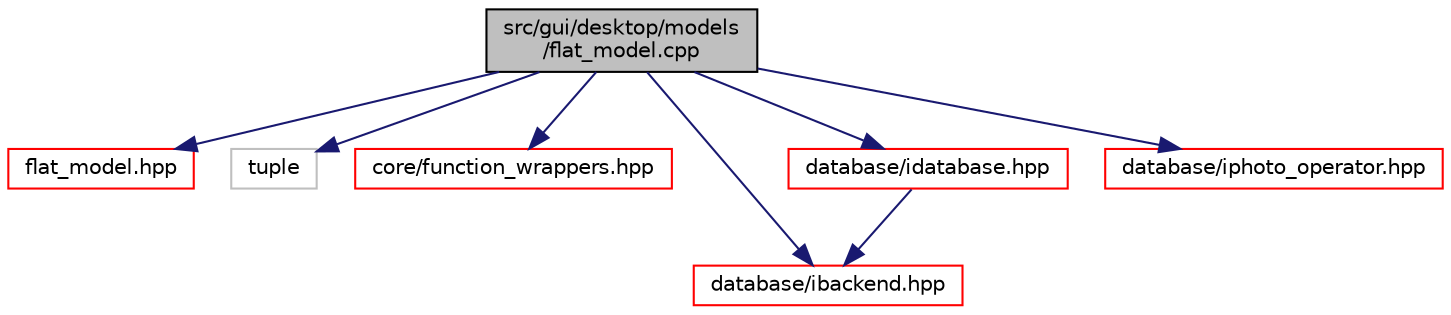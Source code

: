 digraph "src/gui/desktop/models/flat_model.cpp"
{
 // LATEX_PDF_SIZE
  edge [fontname="Helvetica",fontsize="10",labelfontname="Helvetica",labelfontsize="10"];
  node [fontname="Helvetica",fontsize="10",shape=record];
  Node1 [label="src/gui/desktop/models\l/flat_model.cpp",height=0.2,width=0.4,color="black", fillcolor="grey75", style="filled", fontcolor="black",tooltip=" "];
  Node1 -> Node2 [color="midnightblue",fontsize="10",style="solid",fontname="Helvetica"];
  Node2 [label="flat_model.hpp",height=0.2,width=0.4,color="red", fillcolor="white", style="filled",URL="$flat__model_8hpp.html",tooltip=" "];
  Node1 -> Node29 [color="midnightblue",fontsize="10",style="solid",fontname="Helvetica"];
  Node29 [label="tuple",height=0.2,width=0.4,color="grey75", fillcolor="white", style="filled",tooltip=" "];
  Node1 -> Node40 [color="midnightblue",fontsize="10",style="solid",fontname="Helvetica"];
  Node40 [label="core/function_wrappers.hpp",height=0.2,width=0.4,color="red", fillcolor="white", style="filled",URL="$function__wrappers_8hpp.html",tooltip=" "];
  Node1 -> Node44 [color="midnightblue",fontsize="10",style="solid",fontname="Helvetica"];
  Node44 [label="database/ibackend.hpp",height=0.2,width=0.4,color="red", fillcolor="white", style="filled",URL="$ibackend_8hpp.html",tooltip=" "];
  Node1 -> Node51 [color="midnightblue",fontsize="10",style="solid",fontname="Helvetica"];
  Node51 [label="database/idatabase.hpp",height=0.2,width=0.4,color="red", fillcolor="white", style="filled",URL="$idatabase_8hpp.html",tooltip=" "];
  Node51 -> Node44 [color="midnightblue",fontsize="10",style="solid",fontname="Helvetica"];
  Node1 -> Node53 [color="midnightblue",fontsize="10",style="solid",fontname="Helvetica"];
  Node53 [label="database/iphoto_operator.hpp",height=0.2,width=0.4,color="red", fillcolor="white", style="filled",URL="$iphoto__operator_8hpp.html",tooltip=" "];
}
